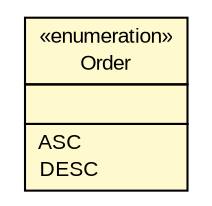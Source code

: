 #!/usr/local/bin/dot
#
# Class diagram 
# Generated by UMLGraph version R5_6 (http://www.umlgraph.org/)
#

digraph G {
	edge [fontname="arial",fontsize=10,labelfontname="arial",labelfontsize=10];
	node [fontname="arial",fontsize=10,shape=plaintext];
	nodesep=0.25;
	ranksep=0.5;
	// br.gov.to.sefaz.persistence.query.structure.select.orderby.Order
	c13421 [label=<<table title="br.gov.to.sefaz.persistence.query.structure.select.orderby.Order" border="0" cellborder="1" cellspacing="0" cellpadding="2" port="p" bgcolor="lemonChiffon" href="./Order.html">
		<tr><td><table border="0" cellspacing="0" cellpadding="1">
<tr><td align="center" balign="center"> &#171;enumeration&#187; </td></tr>
<tr><td align="center" balign="center"> Order </td></tr>
		</table></td></tr>
		<tr><td><table border="0" cellspacing="0" cellpadding="1">
<tr><td align="left" balign="left">  </td></tr>
		</table></td></tr>
		<tr><td><table border="0" cellspacing="0" cellpadding="1">
<tr><td align="left" balign="left"> ASC </td></tr>
<tr><td align="left" balign="left"> DESC </td></tr>
		</table></td></tr>
		</table>>, URL="./Order.html", fontname="arial", fontcolor="black", fontsize=10.0];
}

